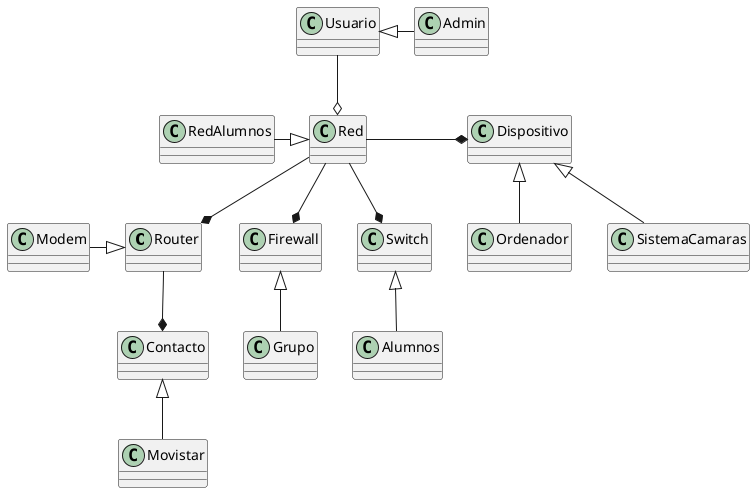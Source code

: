 @startuml proyecto
/' Diagrama de Clases -> Diagrama de Objetos -> Diagrama de estados '/

class Router 
class Firewall
class Switch
class Dispositivo
class Contacto
class Usuario
class Red

Red --* Router
Red --* Firewall
Red --* Switch
Red -r-* Dispositivo
Usuario --o Red
Router --* Contacto

Usuario <|-r- Admin
Red <|-l- RedAlumnos
Router <|-l- Modem
Contacto <|-- Movistar
Firewall <|-- Grupo
Switch <|-- Alumnos
Dispositivo <|-- Ordenador
Dispositivo <|-- SistemaCamaras

/'
Router -r-> Firewall
Firewall -r-> Switch
Switch --> Dispositivo
Router -l* Contacto
'/

/' Usuario --o Red '/


@enduml

